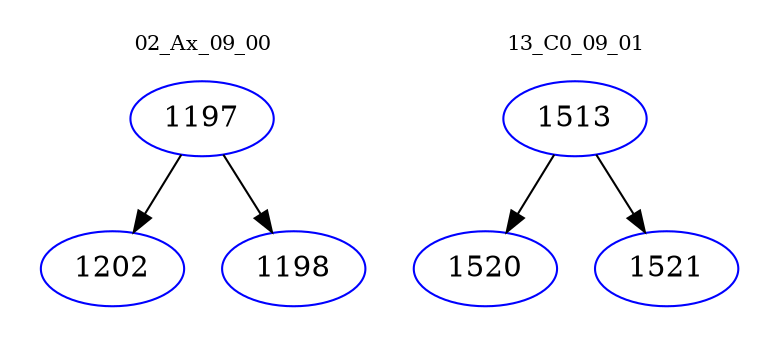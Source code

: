 digraph{
subgraph cluster_0 {
color = white
label = "02_Ax_09_00";
fontsize=10;
T0_1197 [label="1197", color="blue"]
T0_1197 -> T0_1202 [color="black"]
T0_1202 [label="1202", color="blue"]
T0_1197 -> T0_1198 [color="black"]
T0_1198 [label="1198", color="blue"]
}
subgraph cluster_1 {
color = white
label = "13_C0_09_01";
fontsize=10;
T1_1513 [label="1513", color="blue"]
T1_1513 -> T1_1520 [color="black"]
T1_1520 [label="1520", color="blue"]
T1_1513 -> T1_1521 [color="black"]
T1_1521 [label="1521", color="blue"]
}
}
